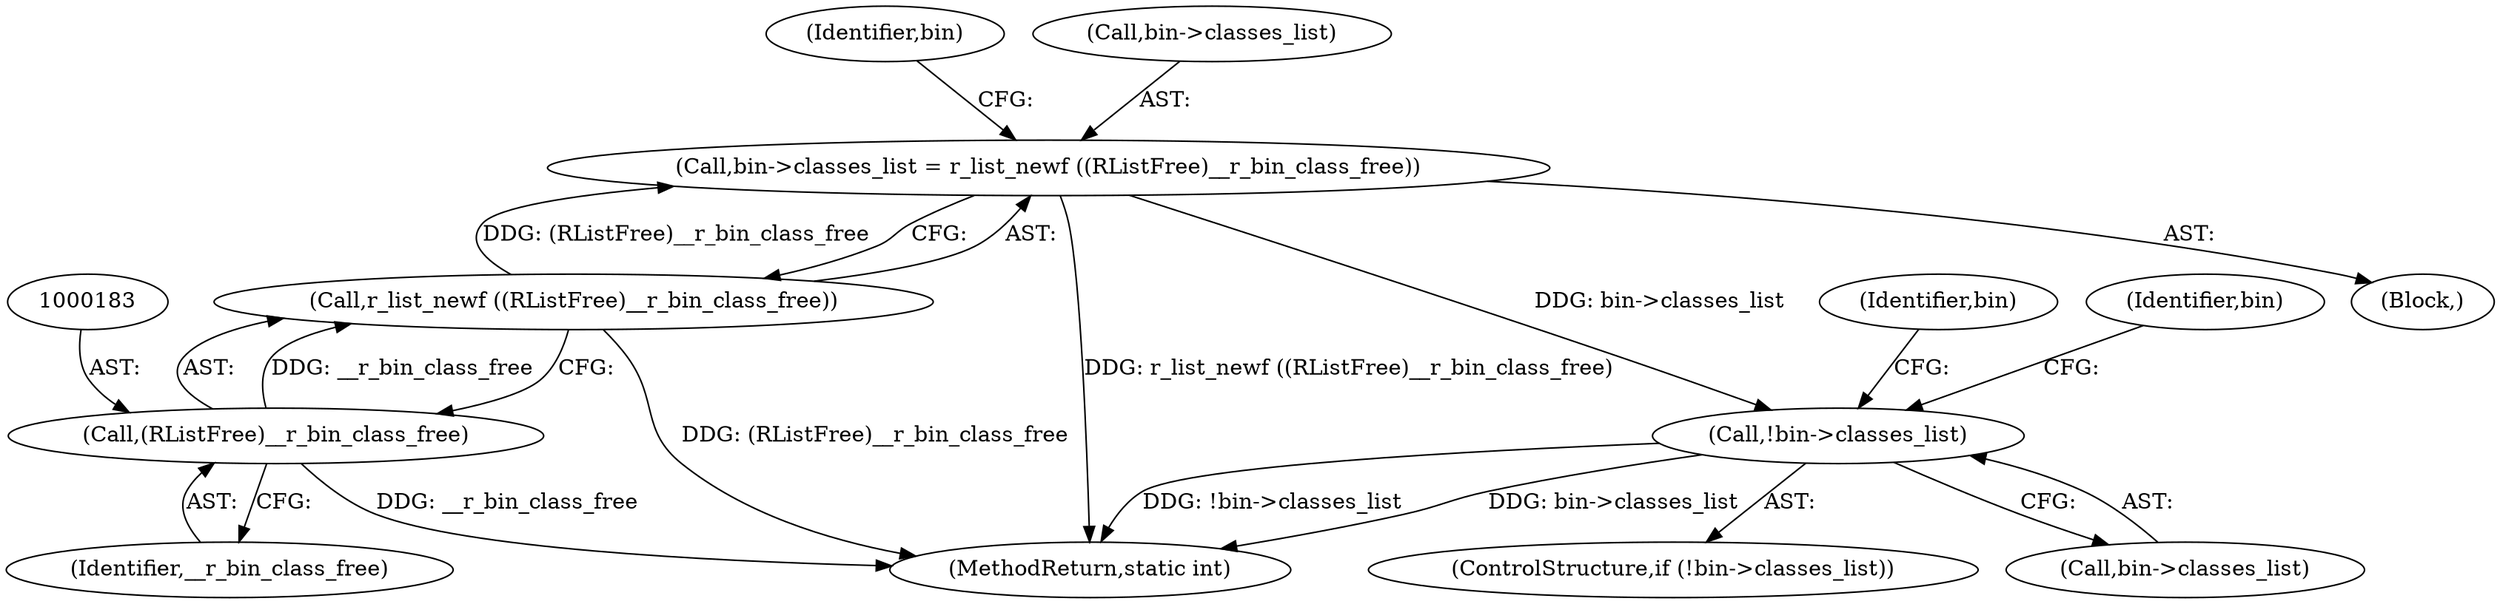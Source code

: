 digraph "0_radare2_ead645853a63bf83d8386702cad0cf23b31d7eeb@pointer" {
"1000177" [label="(Call,bin->classes_list = r_list_newf ((RListFree)__r_bin_class_free))"];
"1000181" [label="(Call,r_list_newf ((RListFree)__r_bin_class_free))"];
"1000182" [label="(Call,(RListFree)__r_bin_class_free)"];
"1000186" [label="(Call,!bin->classes_list)"];
"1000617" [label="(MethodReturn,static int)"];
"1000188" [label="(Identifier,bin)"];
"1000193" [label="(Identifier,bin)"];
"1000184" [label="(Identifier,__r_bin_class_free)"];
"1000105" [label="(Block,)"];
"1000181" [label="(Call,r_list_newf ((RListFree)__r_bin_class_free))"];
"1000185" [label="(ControlStructure,if (!bin->classes_list))"];
"1000205" [label="(Identifier,bin)"];
"1000187" [label="(Call,bin->classes_list)"];
"1000177" [label="(Call,bin->classes_list = r_list_newf ((RListFree)__r_bin_class_free))"];
"1000186" [label="(Call,!bin->classes_list)"];
"1000182" [label="(Call,(RListFree)__r_bin_class_free)"];
"1000178" [label="(Call,bin->classes_list)"];
"1000177" -> "1000105"  [label="AST: "];
"1000177" -> "1000181"  [label="CFG: "];
"1000178" -> "1000177"  [label="AST: "];
"1000181" -> "1000177"  [label="AST: "];
"1000188" -> "1000177"  [label="CFG: "];
"1000177" -> "1000617"  [label="DDG: r_list_newf ((RListFree)__r_bin_class_free)"];
"1000181" -> "1000177"  [label="DDG: (RListFree)__r_bin_class_free"];
"1000177" -> "1000186"  [label="DDG: bin->classes_list"];
"1000181" -> "1000182"  [label="CFG: "];
"1000182" -> "1000181"  [label="AST: "];
"1000181" -> "1000617"  [label="DDG: (RListFree)__r_bin_class_free"];
"1000182" -> "1000181"  [label="DDG: __r_bin_class_free"];
"1000182" -> "1000184"  [label="CFG: "];
"1000183" -> "1000182"  [label="AST: "];
"1000184" -> "1000182"  [label="AST: "];
"1000182" -> "1000617"  [label="DDG: __r_bin_class_free"];
"1000186" -> "1000185"  [label="AST: "];
"1000186" -> "1000187"  [label="CFG: "];
"1000187" -> "1000186"  [label="AST: "];
"1000193" -> "1000186"  [label="CFG: "];
"1000205" -> "1000186"  [label="CFG: "];
"1000186" -> "1000617"  [label="DDG: !bin->classes_list"];
"1000186" -> "1000617"  [label="DDG: bin->classes_list"];
}
